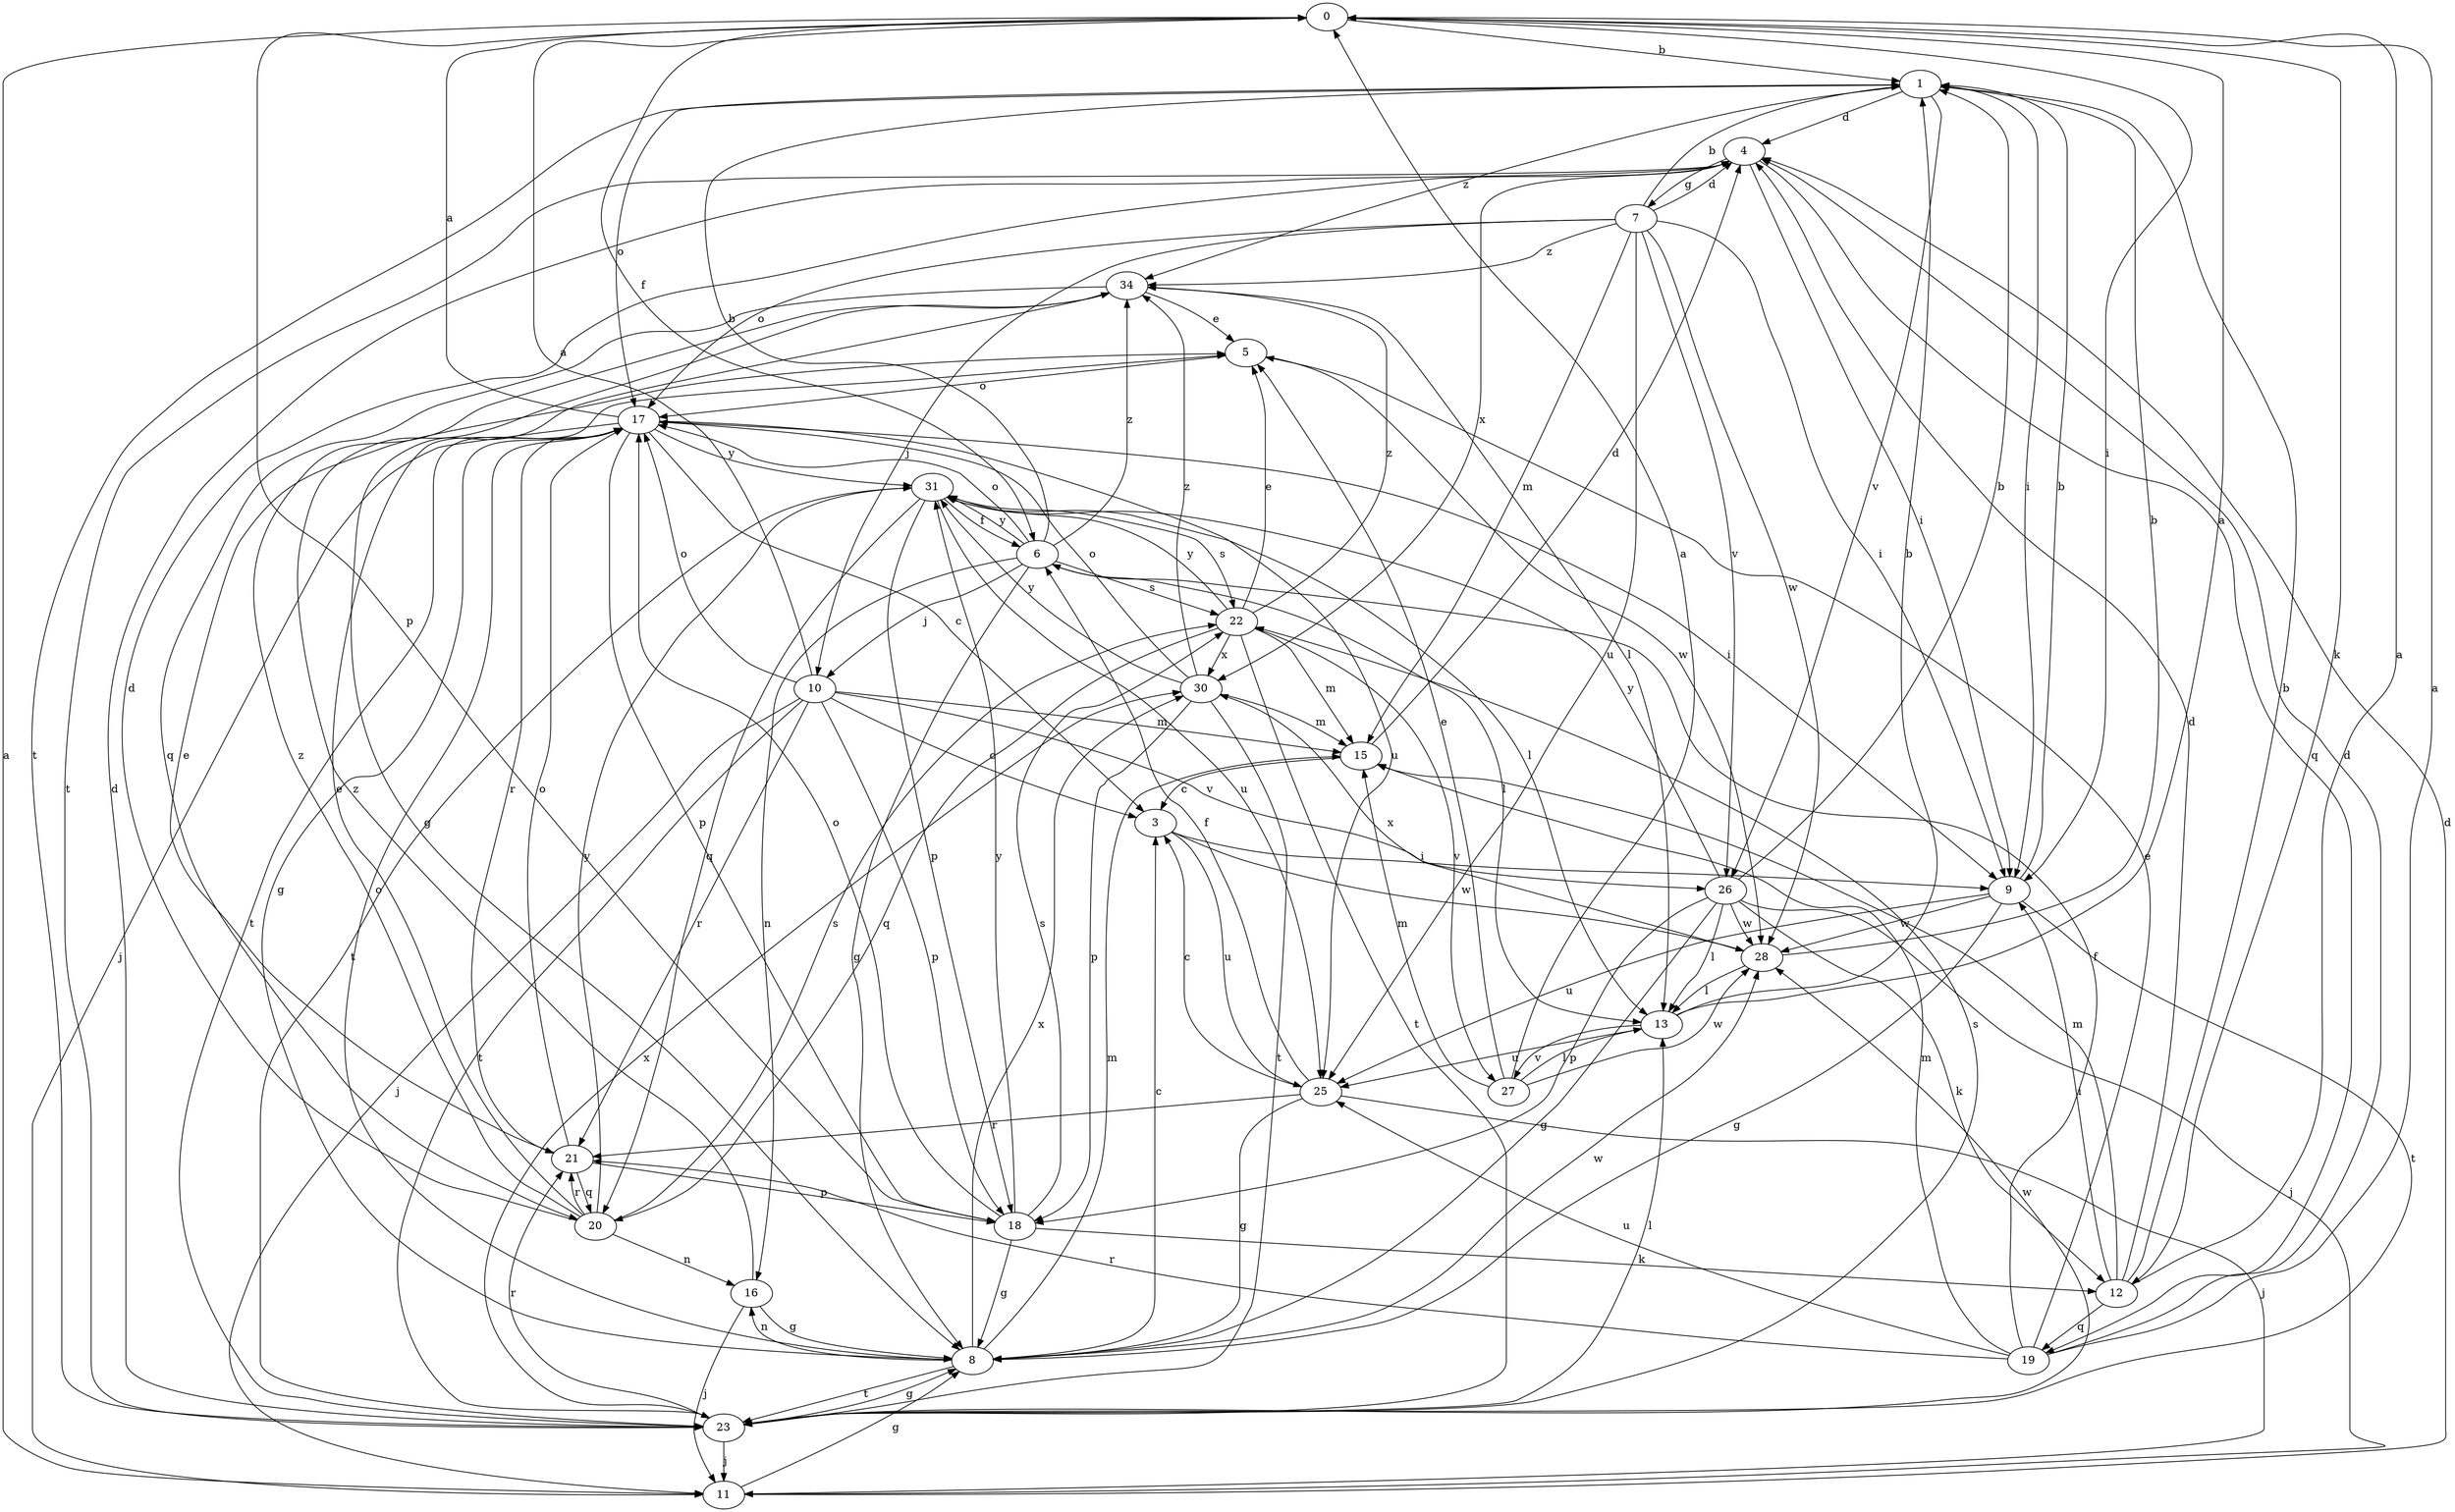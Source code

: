 strict digraph  {
0;
1;
3;
4;
5;
6;
7;
8;
9;
10;
11;
12;
13;
15;
16;
17;
18;
19;
20;
21;
22;
23;
25;
26;
27;
28;
30;
31;
34;
0 -> 1  [label=b];
0 -> 6  [label=f];
0 -> 9  [label=i];
0 -> 12  [label=k];
0 -> 18  [label=p];
1 -> 4  [label=d];
1 -> 9  [label=i];
1 -> 17  [label=o];
1 -> 23  [label=t];
1 -> 26  [label=v];
1 -> 34  [label=z];
3 -> 9  [label=i];
3 -> 25  [label=u];
3 -> 28  [label=w];
4 -> 7  [label=g];
4 -> 9  [label=i];
4 -> 19  [label=q];
4 -> 23  [label=t];
4 -> 30  [label=x];
5 -> 17  [label=o];
5 -> 28  [label=w];
6 -> 1  [label=b];
6 -> 8  [label=g];
6 -> 10  [label=j];
6 -> 13  [label=l];
6 -> 16  [label=n];
6 -> 17  [label=o];
6 -> 22  [label=s];
6 -> 31  [label=y];
6 -> 34  [label=z];
7 -> 1  [label=b];
7 -> 4  [label=d];
7 -> 9  [label=i];
7 -> 10  [label=j];
7 -> 15  [label=m];
7 -> 17  [label=o];
7 -> 25  [label=u];
7 -> 26  [label=v];
7 -> 28  [label=w];
7 -> 34  [label=z];
8 -> 3  [label=c];
8 -> 15  [label=m];
8 -> 16  [label=n];
8 -> 17  [label=o];
8 -> 23  [label=t];
8 -> 28  [label=w];
8 -> 30  [label=x];
9 -> 1  [label=b];
9 -> 8  [label=g];
9 -> 23  [label=t];
9 -> 25  [label=u];
9 -> 28  [label=w];
10 -> 0  [label=a];
10 -> 3  [label=c];
10 -> 11  [label=j];
10 -> 15  [label=m];
10 -> 17  [label=o];
10 -> 18  [label=p];
10 -> 21  [label=r];
10 -> 23  [label=t];
10 -> 26  [label=v];
11 -> 0  [label=a];
11 -> 4  [label=d];
11 -> 8  [label=g];
12 -> 0  [label=a];
12 -> 1  [label=b];
12 -> 4  [label=d];
12 -> 9  [label=i];
12 -> 15  [label=m];
12 -> 19  [label=q];
13 -> 0  [label=a];
13 -> 1  [label=b];
13 -> 25  [label=u];
13 -> 27  [label=v];
15 -> 3  [label=c];
15 -> 4  [label=d];
16 -> 8  [label=g];
16 -> 11  [label=j];
16 -> 34  [label=z];
17 -> 0  [label=a];
17 -> 3  [label=c];
17 -> 8  [label=g];
17 -> 9  [label=i];
17 -> 11  [label=j];
17 -> 18  [label=p];
17 -> 21  [label=r];
17 -> 23  [label=t];
17 -> 25  [label=u];
17 -> 31  [label=y];
18 -> 8  [label=g];
18 -> 12  [label=k];
18 -> 17  [label=o];
18 -> 22  [label=s];
18 -> 31  [label=y];
19 -> 0  [label=a];
19 -> 4  [label=d];
19 -> 5  [label=e];
19 -> 6  [label=f];
19 -> 15  [label=m];
19 -> 21  [label=r];
19 -> 25  [label=u];
20 -> 4  [label=d];
20 -> 5  [label=e];
20 -> 16  [label=n];
20 -> 21  [label=r];
20 -> 22  [label=s];
20 -> 31  [label=y];
20 -> 34  [label=z];
21 -> 5  [label=e];
21 -> 17  [label=o];
21 -> 18  [label=p];
21 -> 20  [label=q];
22 -> 5  [label=e];
22 -> 15  [label=m];
22 -> 20  [label=q];
22 -> 23  [label=t];
22 -> 27  [label=v];
22 -> 30  [label=x];
22 -> 31  [label=y];
22 -> 34  [label=z];
23 -> 4  [label=d];
23 -> 8  [label=g];
23 -> 11  [label=j];
23 -> 13  [label=l];
23 -> 21  [label=r];
23 -> 22  [label=s];
23 -> 28  [label=w];
23 -> 30  [label=x];
25 -> 3  [label=c];
25 -> 6  [label=f];
25 -> 8  [label=g];
25 -> 11  [label=j];
25 -> 21  [label=r];
26 -> 1  [label=b];
26 -> 8  [label=g];
26 -> 11  [label=j];
26 -> 12  [label=k];
26 -> 13  [label=l];
26 -> 18  [label=p];
26 -> 28  [label=w];
26 -> 31  [label=y];
27 -> 0  [label=a];
27 -> 5  [label=e];
27 -> 13  [label=l];
27 -> 15  [label=m];
27 -> 28  [label=w];
28 -> 1  [label=b];
28 -> 13  [label=l];
28 -> 30  [label=x];
30 -> 15  [label=m];
30 -> 17  [label=o];
30 -> 18  [label=p];
30 -> 23  [label=t];
30 -> 31  [label=y];
30 -> 34  [label=z];
31 -> 6  [label=f];
31 -> 13  [label=l];
31 -> 18  [label=p];
31 -> 20  [label=q];
31 -> 22  [label=s];
31 -> 23  [label=t];
31 -> 25  [label=u];
34 -> 5  [label=e];
34 -> 8  [label=g];
34 -> 13  [label=l];
34 -> 20  [label=q];
}
